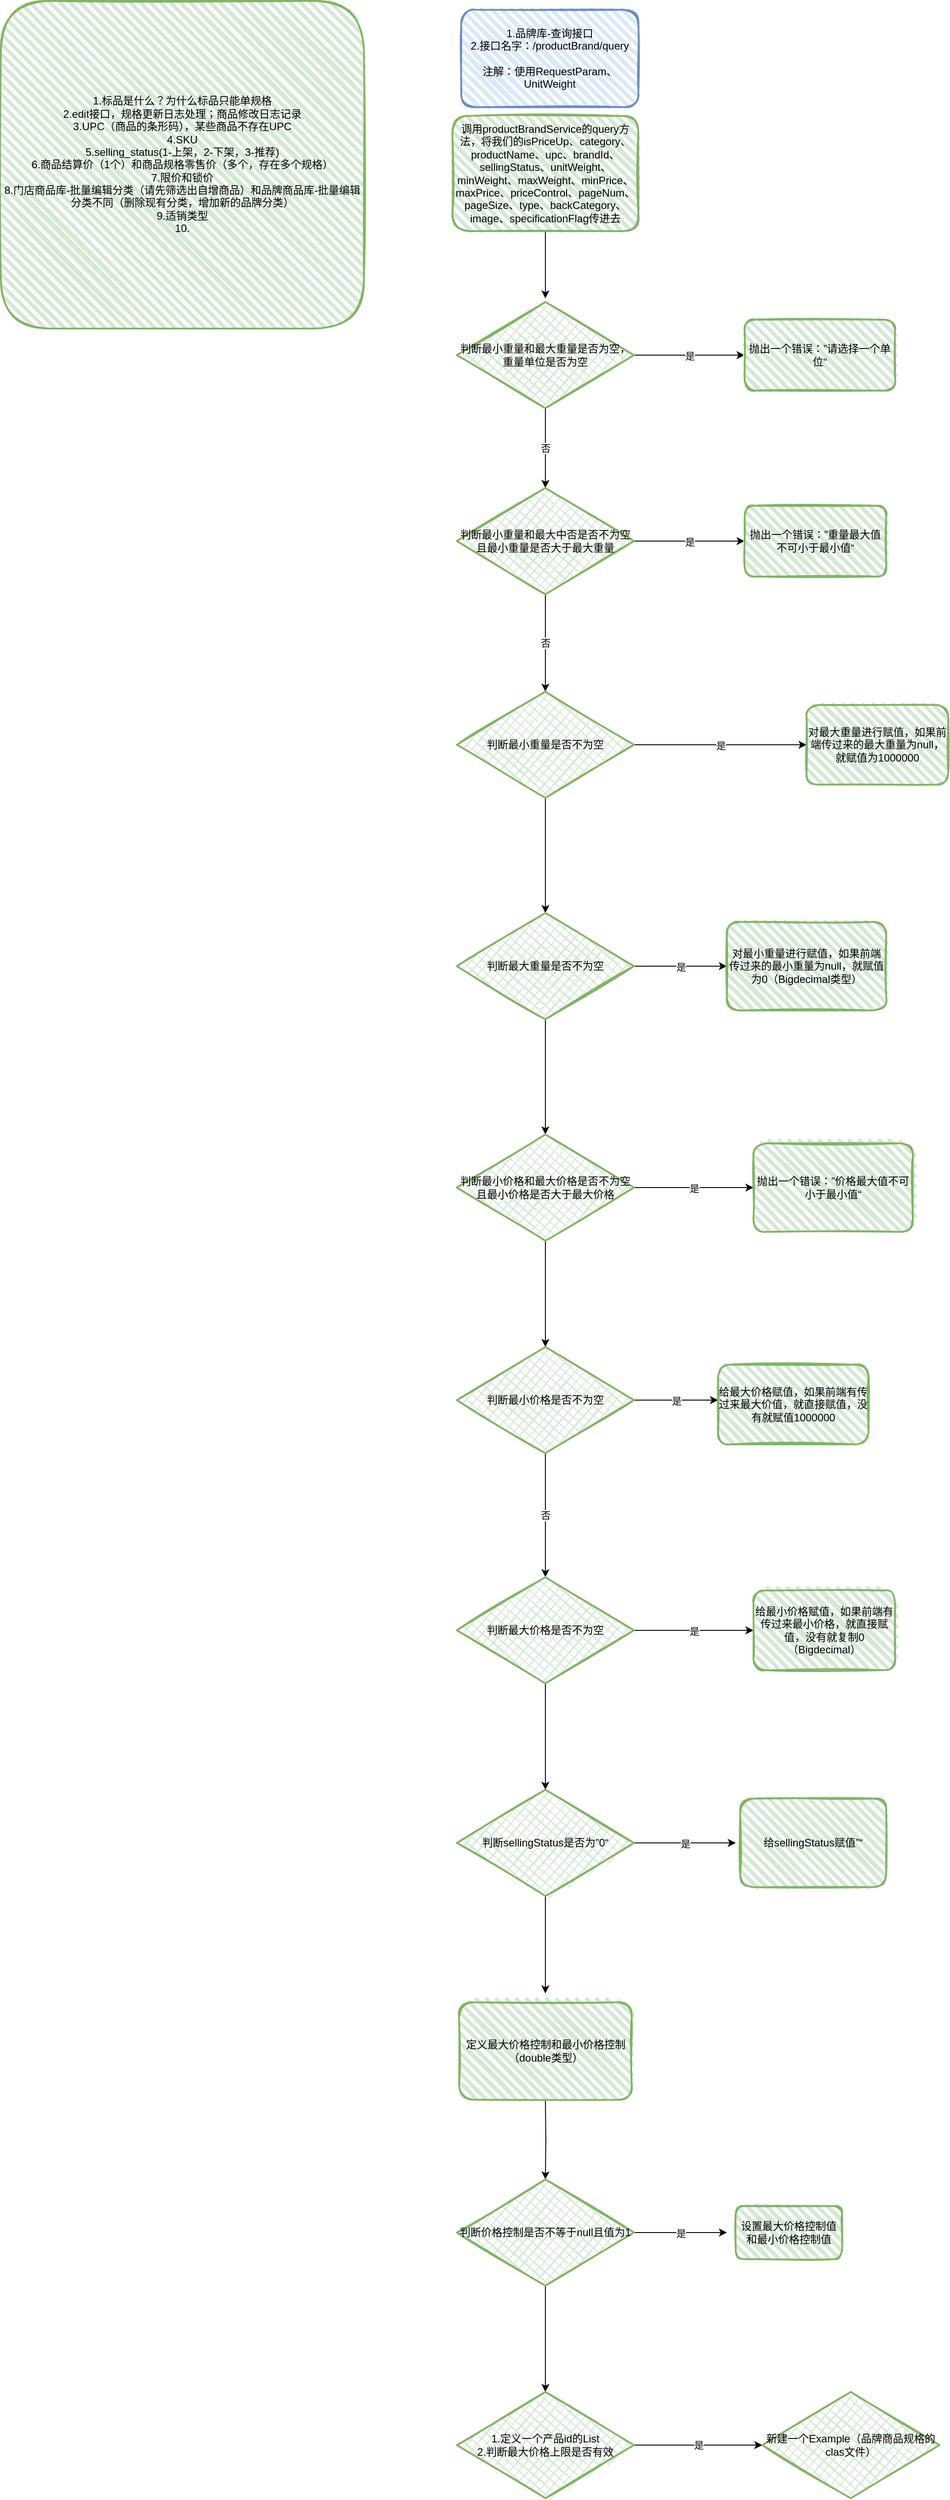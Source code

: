 <mxfile version="20.6.0" type="github">
  <diagram id="CxQfbasi5NkKN1bEu-eG" name="第 1 页">
    <mxGraphModel dx="944" dy="561" grid="1" gridSize="10" guides="1" tooltips="1" connect="1" arrows="1" fold="1" page="1" pageScale="1" pageWidth="827" pageHeight="1169" math="0" shadow="0">
      <root>
        <mxCell id="0" />
        <mxCell id="1" parent="0" />
        <mxCell id="6sMWLwifyxSvyEsc5ir4-1" value="1.标品是什么？为什么标品只能单规格&lt;br&gt;2.edit接口，规格更新日志处理；商品修改日志记录&lt;br&gt;3.UPC（商品的条形码），某些商品不存在UPC&lt;br&gt;4.SKU&lt;br&gt;5.selling_status(1-上架，2-下架，3-推荐)&lt;br&gt;6.商品结算价（1个）和商品规格零售价（多个，存在多个规格）&lt;br&gt;7.限价和锁价&lt;br&gt;8.门店商品库-批量编辑分类（请先筛选出自增商品）和品牌商品库-批量编辑分类不同（删除现有分类，增加新的品牌分类）&lt;br&gt;9.适销类型&lt;br&gt;10." style="rounded=1;whiteSpace=wrap;html=1;strokeWidth=2;fillWeight=4;hachureGap=8;hachureAngle=45;fillColor=#d5e8d4;sketch=1;strokeColor=#82b366;" vertex="1" parent="1">
          <mxGeometry x="70" y="50" width="410" height="370" as="geometry" />
        </mxCell>
        <mxCell id="6sMWLwifyxSvyEsc5ir4-2" value="1.品牌库-查询接口&lt;br&gt;2.接口名字：/productBrand/query&lt;br&gt;&lt;br&gt;注解：使用RequestParam、UnitWeight" style="rounded=1;whiteSpace=wrap;html=1;strokeWidth=2;fillWeight=4;hachureGap=8;hachureAngle=45;fillColor=#dae8fc;sketch=1;strokeColor=#6c8ebf;" vertex="1" parent="1">
          <mxGeometry x="590" y="60" width="200" height="110" as="geometry" />
        </mxCell>
        <mxCell id="6sMWLwifyxSvyEsc5ir4-5" style="edgeStyle=orthogonalEdgeStyle;rounded=0;orthogonalLoop=1;jettySize=auto;html=1;" edge="1" parent="1" source="6sMWLwifyxSvyEsc5ir4-3">
          <mxGeometry relative="1" as="geometry">
            <mxPoint x="685" y="386" as="targetPoint" />
          </mxGeometry>
        </mxCell>
        <mxCell id="6sMWLwifyxSvyEsc5ir4-3" value="调用productBrandService的query方法，将我们的isPriceUp、category、productName、upc、brandId、sellingStatus、unitWeight、minWeight、maxWeight、minPrice、maxPrice、priceControl、pageNum、pageSize、type、backCategory、image、specificationFlag传进去" style="rounded=1;whiteSpace=wrap;html=1;strokeWidth=2;fillWeight=4;hachureGap=8;hachureAngle=45;fillColor=#d5e8d4;sketch=1;strokeColor=#82b366;" vertex="1" parent="1">
          <mxGeometry x="580" y="180" width="210" height="130" as="geometry" />
        </mxCell>
        <mxCell id="6sMWLwifyxSvyEsc5ir4-8" value="是" style="edgeStyle=orthogonalEdgeStyle;rounded=0;orthogonalLoop=1;jettySize=auto;html=1;" edge="1" parent="1" source="6sMWLwifyxSvyEsc5ir4-6">
          <mxGeometry relative="1" as="geometry">
            <mxPoint x="910.0" y="450" as="targetPoint" />
          </mxGeometry>
        </mxCell>
        <mxCell id="6sMWLwifyxSvyEsc5ir4-10" value="否" style="edgeStyle=orthogonalEdgeStyle;rounded=0;orthogonalLoop=1;jettySize=auto;html=1;" edge="1" parent="1" source="6sMWLwifyxSvyEsc5ir4-6" target="6sMWLwifyxSvyEsc5ir4-9">
          <mxGeometry relative="1" as="geometry" />
        </mxCell>
        <mxCell id="6sMWLwifyxSvyEsc5ir4-6" value="判断最小重量和最大重量是否为空，重量单位是否为空" style="rhombus;whiteSpace=wrap;html=1;strokeWidth=2;fillWeight=-1;hachureGap=8;fillStyle=cross-hatch;fillColor=#d5e8d4;sketch=1;strokeColor=#82b366;" vertex="1" parent="1">
          <mxGeometry x="585" y="390" width="200" height="120" as="geometry" />
        </mxCell>
        <mxCell id="6sMWLwifyxSvyEsc5ir4-12" value="是" style="edgeStyle=orthogonalEdgeStyle;rounded=0;orthogonalLoop=1;jettySize=auto;html=1;" edge="1" parent="1" source="6sMWLwifyxSvyEsc5ir4-9">
          <mxGeometry relative="1" as="geometry">
            <mxPoint x="910" y="660" as="targetPoint" />
          </mxGeometry>
        </mxCell>
        <mxCell id="6sMWLwifyxSvyEsc5ir4-16" value="否" style="edgeStyle=orthogonalEdgeStyle;rounded=0;orthogonalLoop=1;jettySize=auto;html=1;" edge="1" parent="1" source="6sMWLwifyxSvyEsc5ir4-9" target="6sMWLwifyxSvyEsc5ir4-15">
          <mxGeometry relative="1" as="geometry" />
        </mxCell>
        <mxCell id="6sMWLwifyxSvyEsc5ir4-9" value="判断最小重量和最大中否是否不为空且最小重量是否大于最大重量" style="rhombus;whiteSpace=wrap;html=1;strokeWidth=2;fillWeight=-1;hachureGap=8;fillStyle=cross-hatch;fillColor=#d5e8d4;sketch=1;strokeColor=#82b366;" vertex="1" parent="1">
          <mxGeometry x="585" y="600" width="200" height="120" as="geometry" />
        </mxCell>
        <mxCell id="6sMWLwifyxSvyEsc5ir4-13" value="抛出一个错误：”重量最大值不可小于最小值“" style="rounded=1;whiteSpace=wrap;html=1;strokeWidth=2;fillWeight=4;hachureGap=8;hachureAngle=45;fillColor=#d5e8d4;sketch=1;strokeColor=#82b366;" vertex="1" parent="1">
          <mxGeometry x="910" y="620" width="160" height="80" as="geometry" />
        </mxCell>
        <mxCell id="6sMWLwifyxSvyEsc5ir4-14" value="抛出一个错误：”请选择一个单位“" style="rounded=1;whiteSpace=wrap;html=1;strokeWidth=2;fillWeight=4;hachureGap=8;hachureAngle=45;fillColor=#d5e8d4;sketch=1;strokeColor=#82b366;" vertex="1" parent="1">
          <mxGeometry x="910" y="410" width="170" height="80" as="geometry" />
        </mxCell>
        <mxCell id="6sMWLwifyxSvyEsc5ir4-18" value="是" style="edgeStyle=orthogonalEdgeStyle;rounded=0;orthogonalLoop=1;jettySize=auto;html=1;" edge="1" parent="1" source="6sMWLwifyxSvyEsc5ir4-15">
          <mxGeometry relative="1" as="geometry">
            <mxPoint x="980.0" y="890" as="targetPoint" />
          </mxGeometry>
        </mxCell>
        <mxCell id="6sMWLwifyxSvyEsc5ir4-21" style="edgeStyle=orthogonalEdgeStyle;rounded=0;orthogonalLoop=1;jettySize=auto;html=1;" edge="1" parent="1" source="6sMWLwifyxSvyEsc5ir4-15" target="6sMWLwifyxSvyEsc5ir4-20">
          <mxGeometry relative="1" as="geometry" />
        </mxCell>
        <mxCell id="6sMWLwifyxSvyEsc5ir4-15" value="判断最小重量是否不为空" style="rhombus;whiteSpace=wrap;html=1;strokeWidth=2;fillWeight=-1;hachureGap=8;fillStyle=cross-hatch;fillColor=#d5e8d4;sketch=1;strokeColor=#82b366;" vertex="1" parent="1">
          <mxGeometry x="585" y="830" width="200" height="120" as="geometry" />
        </mxCell>
        <mxCell id="6sMWLwifyxSvyEsc5ir4-19" value="对最大重量进行赋值，如果前端传过来的最大重量为null，就赋值为1000000" style="rounded=1;whiteSpace=wrap;html=1;strokeWidth=2;fillWeight=4;hachureGap=8;hachureAngle=45;fillColor=#d5e8d4;sketch=1;strokeColor=#82b366;" vertex="1" parent="1">
          <mxGeometry x="980" y="845" width="160" height="90" as="geometry" />
        </mxCell>
        <mxCell id="6sMWLwifyxSvyEsc5ir4-23" value="是" style="edgeStyle=orthogonalEdgeStyle;rounded=0;orthogonalLoop=1;jettySize=auto;html=1;" edge="1" parent="1" source="6sMWLwifyxSvyEsc5ir4-20">
          <mxGeometry relative="1" as="geometry">
            <mxPoint x="890.0" y="1140.0" as="targetPoint" />
          </mxGeometry>
        </mxCell>
        <mxCell id="6sMWLwifyxSvyEsc5ir4-26" style="edgeStyle=orthogonalEdgeStyle;rounded=0;orthogonalLoop=1;jettySize=auto;html=1;" edge="1" parent="1" source="6sMWLwifyxSvyEsc5ir4-20" target="6sMWLwifyxSvyEsc5ir4-25">
          <mxGeometry relative="1" as="geometry" />
        </mxCell>
        <mxCell id="6sMWLwifyxSvyEsc5ir4-20" value="判断最大重量是否不为空" style="rhombus;whiteSpace=wrap;html=1;strokeWidth=2;fillWeight=-1;hachureGap=8;fillStyle=cross-hatch;fillColor=#d5e8d4;sketch=1;strokeColor=#82b366;" vertex="1" parent="1">
          <mxGeometry x="585" y="1080" width="200" height="120" as="geometry" />
        </mxCell>
        <mxCell id="6sMWLwifyxSvyEsc5ir4-24" value="对最小重量进行赋值，如果前端传过来的最小重量为null，就赋值为0（Bigdecimal类型）" style="rounded=1;whiteSpace=wrap;html=1;strokeWidth=2;fillWeight=4;hachureGap=8;hachureAngle=45;fillColor=#d5e8d4;sketch=1;strokeColor=#82b366;" vertex="1" parent="1">
          <mxGeometry x="890" y="1090" width="180" height="100" as="geometry" />
        </mxCell>
        <mxCell id="6sMWLwifyxSvyEsc5ir4-28" value="是" style="edgeStyle=orthogonalEdgeStyle;rounded=0;orthogonalLoop=1;jettySize=auto;html=1;" edge="1" parent="1" source="6sMWLwifyxSvyEsc5ir4-25">
          <mxGeometry relative="1" as="geometry">
            <mxPoint x="920.0" y="1390.0" as="targetPoint" />
          </mxGeometry>
        </mxCell>
        <mxCell id="6sMWLwifyxSvyEsc5ir4-31" style="edgeStyle=orthogonalEdgeStyle;rounded=0;orthogonalLoop=1;jettySize=auto;html=1;" edge="1" parent="1" source="6sMWLwifyxSvyEsc5ir4-25" target="6sMWLwifyxSvyEsc5ir4-30">
          <mxGeometry relative="1" as="geometry" />
        </mxCell>
        <mxCell id="6sMWLwifyxSvyEsc5ir4-25" value="判断最小价格和最大价格是否不为空且最小价格是否大于最大价格" style="rhombus;whiteSpace=wrap;html=1;strokeWidth=2;fillWeight=-1;hachureGap=8;fillStyle=cross-hatch;fillColor=#d5e8d4;sketch=1;strokeColor=#82b366;" vertex="1" parent="1">
          <mxGeometry x="585" y="1330" width="200" height="120" as="geometry" />
        </mxCell>
        <mxCell id="6sMWLwifyxSvyEsc5ir4-29" value="抛出一个错误：”价格最大值不可小于最小值“" style="rounded=1;whiteSpace=wrap;html=1;strokeWidth=2;fillWeight=4;hachureGap=8;hachureAngle=45;fillColor=#d5e8d4;sketch=1;strokeColor=#82b366;" vertex="1" parent="1">
          <mxGeometry x="920" y="1340" width="180" height="100" as="geometry" />
        </mxCell>
        <mxCell id="6sMWLwifyxSvyEsc5ir4-33" value="是" style="edgeStyle=orthogonalEdgeStyle;rounded=0;orthogonalLoop=1;jettySize=auto;html=1;" edge="1" parent="1" source="6sMWLwifyxSvyEsc5ir4-30">
          <mxGeometry relative="1" as="geometry">
            <mxPoint x="880.0" y="1630" as="targetPoint" />
          </mxGeometry>
        </mxCell>
        <mxCell id="6sMWLwifyxSvyEsc5ir4-36" value="否" style="edgeStyle=orthogonalEdgeStyle;rounded=0;orthogonalLoop=1;jettySize=auto;html=1;" edge="1" parent="1" source="6sMWLwifyxSvyEsc5ir4-30" target="6sMWLwifyxSvyEsc5ir4-35">
          <mxGeometry relative="1" as="geometry" />
        </mxCell>
        <mxCell id="6sMWLwifyxSvyEsc5ir4-30" value="判断最小价格是否不为空" style="rhombus;whiteSpace=wrap;html=1;strokeWidth=2;fillWeight=-1;hachureGap=8;fillStyle=cross-hatch;fillColor=#d5e8d4;sketch=1;strokeColor=#82b366;" vertex="1" parent="1">
          <mxGeometry x="585" y="1570" width="200" height="120" as="geometry" />
        </mxCell>
        <mxCell id="6sMWLwifyxSvyEsc5ir4-34" value="给最大价格赋值，如果前端有传过来最大价值，就直接赋值，没有就赋值1000000" style="rounded=1;whiteSpace=wrap;html=1;strokeWidth=2;fillWeight=4;hachureGap=8;hachureAngle=45;fillColor=#d5e8d4;sketch=1;strokeColor=#82b366;" vertex="1" parent="1">
          <mxGeometry x="880" y="1590" width="170" height="90" as="geometry" />
        </mxCell>
        <mxCell id="6sMWLwifyxSvyEsc5ir4-38" value="是" style="edgeStyle=orthogonalEdgeStyle;rounded=0;orthogonalLoop=1;jettySize=auto;html=1;" edge="1" parent="1" source="6sMWLwifyxSvyEsc5ir4-35">
          <mxGeometry relative="1" as="geometry">
            <mxPoint x="920.0" y="1890" as="targetPoint" />
          </mxGeometry>
        </mxCell>
        <mxCell id="6sMWLwifyxSvyEsc5ir4-41" style="edgeStyle=orthogonalEdgeStyle;rounded=0;orthogonalLoop=1;jettySize=auto;html=1;" edge="1" parent="1" source="6sMWLwifyxSvyEsc5ir4-35" target="6sMWLwifyxSvyEsc5ir4-40">
          <mxGeometry relative="1" as="geometry" />
        </mxCell>
        <mxCell id="6sMWLwifyxSvyEsc5ir4-35" value="判断最大价格是否不为空" style="rhombus;whiteSpace=wrap;html=1;strokeWidth=2;fillWeight=-1;hachureGap=8;fillStyle=cross-hatch;fillColor=#d5e8d4;sketch=1;strokeColor=#82b366;" vertex="1" parent="1">
          <mxGeometry x="585" y="1830" width="200" height="120" as="geometry" />
        </mxCell>
        <mxCell id="6sMWLwifyxSvyEsc5ir4-39" value="给最小价格赋值，如果前端有传过来最小价格，就直接赋值，没有就复制0（Bigdecimal）" style="rounded=1;whiteSpace=wrap;html=1;strokeWidth=2;fillWeight=4;hachureGap=8;hachureAngle=45;fillColor=#d5e8d4;sketch=1;strokeColor=#82b366;" vertex="1" parent="1">
          <mxGeometry x="920" y="1845" width="160" height="90" as="geometry" />
        </mxCell>
        <mxCell id="6sMWLwifyxSvyEsc5ir4-43" value="是" style="edgeStyle=orthogonalEdgeStyle;rounded=0;orthogonalLoop=1;jettySize=auto;html=1;" edge="1" parent="1" source="6sMWLwifyxSvyEsc5ir4-40">
          <mxGeometry relative="1" as="geometry">
            <mxPoint x="900.0" y="2130" as="targetPoint" />
          </mxGeometry>
        </mxCell>
        <mxCell id="6sMWLwifyxSvyEsc5ir4-46" style="edgeStyle=orthogonalEdgeStyle;rounded=0;orthogonalLoop=1;jettySize=auto;html=1;" edge="1" parent="1" source="6sMWLwifyxSvyEsc5ir4-40">
          <mxGeometry relative="1" as="geometry">
            <mxPoint x="685" y="2300" as="targetPoint" />
          </mxGeometry>
        </mxCell>
        <mxCell id="6sMWLwifyxSvyEsc5ir4-40" value="判断sellingStatus是否为”0“" style="rhombus;whiteSpace=wrap;html=1;strokeWidth=2;fillWeight=-1;hachureGap=8;fillStyle=cross-hatch;fillColor=#d5e8d4;sketch=1;strokeColor=#82b366;" vertex="1" parent="1">
          <mxGeometry x="585" y="2070" width="200" height="120" as="geometry" />
        </mxCell>
        <mxCell id="6sMWLwifyxSvyEsc5ir4-44" value="给sellingStatus赋值”“" style="rounded=1;whiteSpace=wrap;html=1;strokeWidth=2;fillWeight=4;hachureGap=8;hachureAngle=45;fillColor=#d5e8d4;sketch=1;strokeColor=#82b366;" vertex="1" parent="1">
          <mxGeometry x="905" y="2080" width="165" height="100" as="geometry" />
        </mxCell>
        <mxCell id="6sMWLwifyxSvyEsc5ir4-48" style="edgeStyle=orthogonalEdgeStyle;rounded=0;orthogonalLoop=1;jettySize=auto;html=1;" edge="1" parent="1" target="6sMWLwifyxSvyEsc5ir4-47">
          <mxGeometry relative="1" as="geometry">
            <mxPoint x="685" y="2420" as="sourcePoint" />
          </mxGeometry>
        </mxCell>
        <mxCell id="6sMWLwifyxSvyEsc5ir4-51" value="是" style="edgeStyle=orthogonalEdgeStyle;rounded=0;orthogonalLoop=1;jettySize=auto;html=1;" edge="1" parent="1" source="6sMWLwifyxSvyEsc5ir4-47">
          <mxGeometry relative="1" as="geometry">
            <mxPoint x="890" y="2570" as="targetPoint" />
          </mxGeometry>
        </mxCell>
        <mxCell id="6sMWLwifyxSvyEsc5ir4-54" style="edgeStyle=orthogonalEdgeStyle;rounded=0;orthogonalLoop=1;jettySize=auto;html=1;" edge="1" parent="1" source="6sMWLwifyxSvyEsc5ir4-47" target="6sMWLwifyxSvyEsc5ir4-53">
          <mxGeometry relative="1" as="geometry" />
        </mxCell>
        <mxCell id="6sMWLwifyxSvyEsc5ir4-47" value="判断价格控制是否不等于null且值为1" style="rhombus;whiteSpace=wrap;html=1;strokeWidth=2;fillWeight=-1;hachureGap=8;fillStyle=cross-hatch;fillColor=#d5e8d4;sketch=1;strokeColor=#82b366;" vertex="1" parent="1">
          <mxGeometry x="585" y="2510" width="200" height="120" as="geometry" />
        </mxCell>
        <mxCell id="6sMWLwifyxSvyEsc5ir4-49" value="定义最大价格控制和最小价格控制（double类型）" style="rounded=1;whiteSpace=wrap;html=1;strokeWidth=2;fillWeight=4;hachureGap=8;hachureAngle=45;fillColor=#d5e8d4;sketch=1;strokeColor=#82b366;" vertex="1" parent="1">
          <mxGeometry x="587.5" y="2310" width="195" height="110" as="geometry" />
        </mxCell>
        <mxCell id="6sMWLwifyxSvyEsc5ir4-52" value="设置最大价格控制值和最小价格控制值" style="rounded=1;whiteSpace=wrap;html=1;strokeWidth=2;fillWeight=4;hachureGap=8;hachureAngle=45;fillColor=#d5e8d4;sketch=1;strokeColor=#82b366;" vertex="1" parent="1">
          <mxGeometry x="900" y="2540" width="120" height="60" as="geometry" />
        </mxCell>
        <mxCell id="6sMWLwifyxSvyEsc5ir4-56" value="是" style="edgeStyle=orthogonalEdgeStyle;rounded=0;orthogonalLoop=1;jettySize=auto;html=1;" edge="1" parent="1" source="6sMWLwifyxSvyEsc5ir4-53" target="6sMWLwifyxSvyEsc5ir4-55">
          <mxGeometry relative="1" as="geometry" />
        </mxCell>
        <mxCell id="6sMWLwifyxSvyEsc5ir4-53" value="1.定义一个产品id的List&lt;br&gt;2.判断最大价格上限是否有效" style="rhombus;whiteSpace=wrap;html=1;strokeWidth=2;fillWeight=-1;hachureGap=8;fillStyle=cross-hatch;fillColor=#d5e8d4;sketch=1;strokeColor=#82b366;" vertex="1" parent="1">
          <mxGeometry x="585" y="2750" width="200" height="120" as="geometry" />
        </mxCell>
        <mxCell id="6sMWLwifyxSvyEsc5ir4-55" value="新建一个Example（品牌商品规格的clas文件）" style="rhombus;whiteSpace=wrap;html=1;strokeWidth=2;fillWeight=-1;hachureGap=8;fillStyle=cross-hatch;fillColor=#d5e8d4;sketch=1;strokeColor=#82b366;" vertex="1" parent="1">
          <mxGeometry x="930" y="2750" width="200" height="120" as="geometry" />
        </mxCell>
      </root>
    </mxGraphModel>
  </diagram>
</mxfile>
